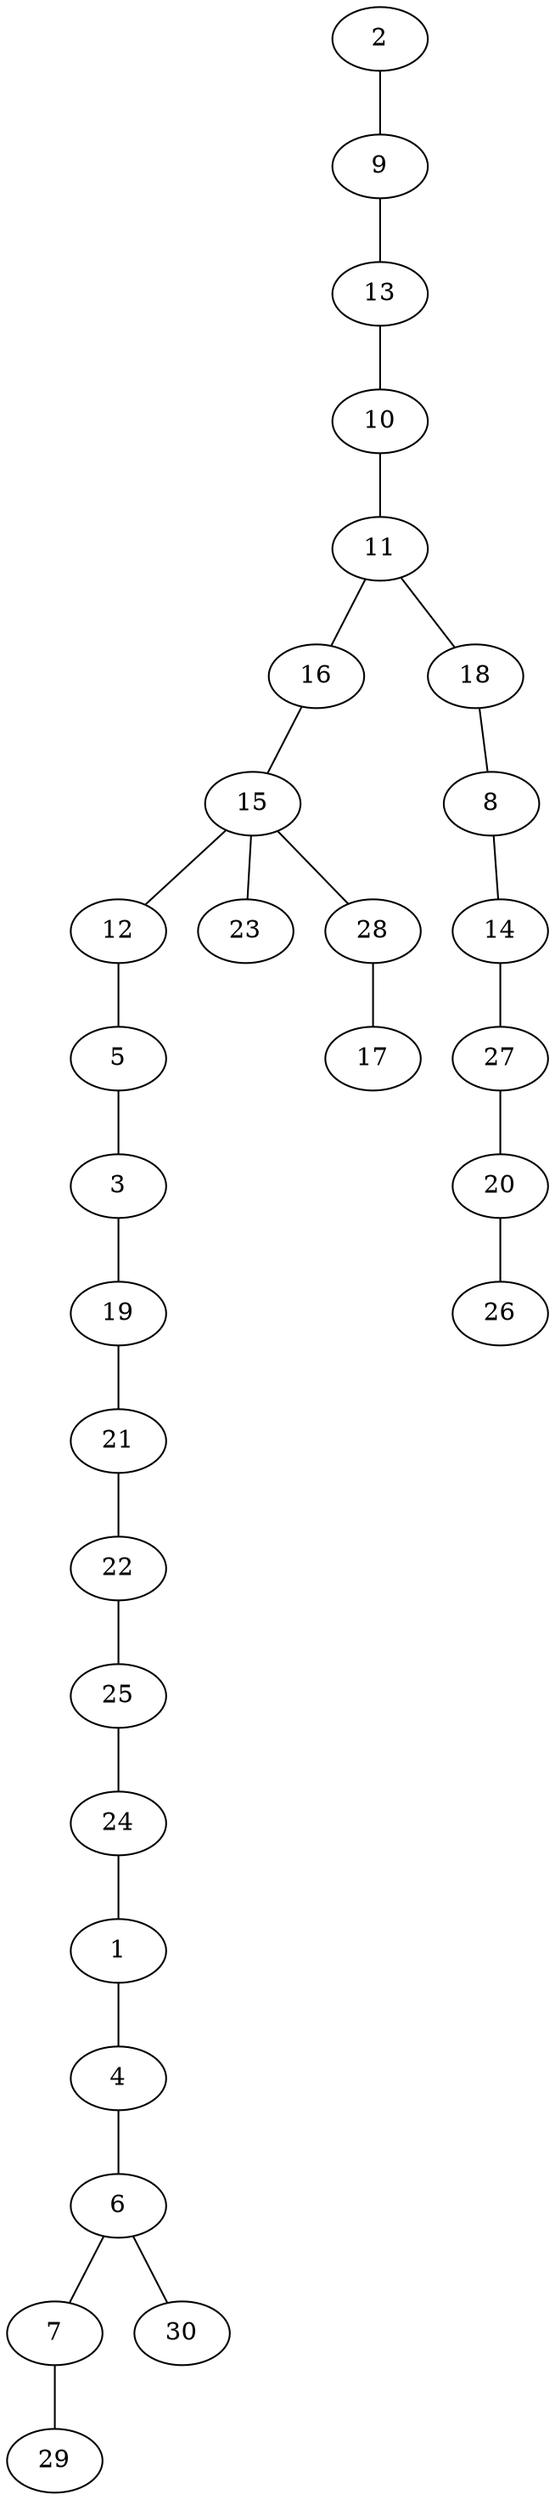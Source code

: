 graph {
2--9
9--13
13--10
10--11
11--16
16--15
15--12
12--5
5--3
3--19
19--21
21--22
22--25
25--24
24--1
1--4
4--6
6--7
7--29
6--30
15--23
15--28
28--17
11--18
18--8
8--14
14--27
27--20
20--26
}
